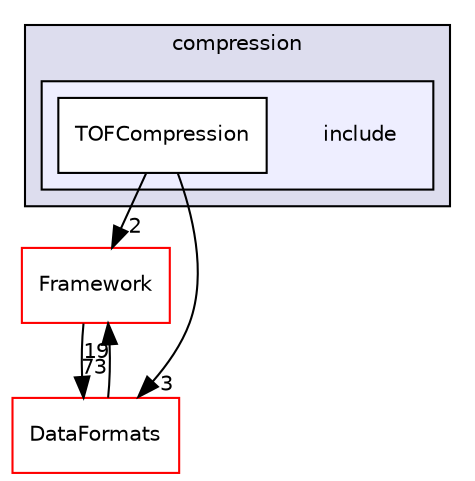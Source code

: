 digraph "/home/travis/build/AliceO2Group/AliceO2/Detectors/TOF/compression/include" {
  bgcolor=transparent;
  compound=true
  node [ fontsize="10", fontname="Helvetica"];
  edge [ labelfontsize="10", labelfontname="Helvetica"];
  subgraph clusterdir_466d31775548c7bdc6c92a4c63ee3ea4 {
    graph [ bgcolor="#ddddee", pencolor="black", label="compression" fontname="Helvetica", fontsize="10", URL="dir_466d31775548c7bdc6c92a4c63ee3ea4.html"]
  subgraph clusterdir_2e8be7ae7cffbace85eb0bac4086895b {
    graph [ bgcolor="#eeeeff", pencolor="black", label="" URL="dir_2e8be7ae7cffbace85eb0bac4086895b.html"];
    dir_2e8be7ae7cffbace85eb0bac4086895b [shape=plaintext label="include"];
    dir_181332743af13df69955183cf38ac6d7 [shape=box label="TOFCompression" color="black" fillcolor="white" style="filled" URL="dir_181332743af13df69955183cf38ac6d7.html"];
  }
  }
  dir_bcbb2cf9a3d3d83e5515c82071a07177 [shape=box label="Framework" color="red" URL="dir_bcbb2cf9a3d3d83e5515c82071a07177.html"];
  dir_2171f7ec022c5423887b07c69b2f5b48 [shape=box label="DataFormats" color="red" URL="dir_2171f7ec022c5423887b07c69b2f5b48.html"];
  dir_181332743af13df69955183cf38ac6d7->dir_bcbb2cf9a3d3d83e5515c82071a07177 [headlabel="2", labeldistance=1.5 headhref="dir_000667_000063.html"];
  dir_181332743af13df69955183cf38ac6d7->dir_2171f7ec022c5423887b07c69b2f5b48 [headlabel="3", labeldistance=1.5 headhref="dir_000667_000090.html"];
  dir_bcbb2cf9a3d3d83e5515c82071a07177->dir_2171f7ec022c5423887b07c69b2f5b48 [headlabel="73", labeldistance=1.5 headhref="dir_000063_000090.html"];
  dir_2171f7ec022c5423887b07c69b2f5b48->dir_bcbb2cf9a3d3d83e5515c82071a07177 [headlabel="19", labeldistance=1.5 headhref="dir_000090_000063.html"];
}
